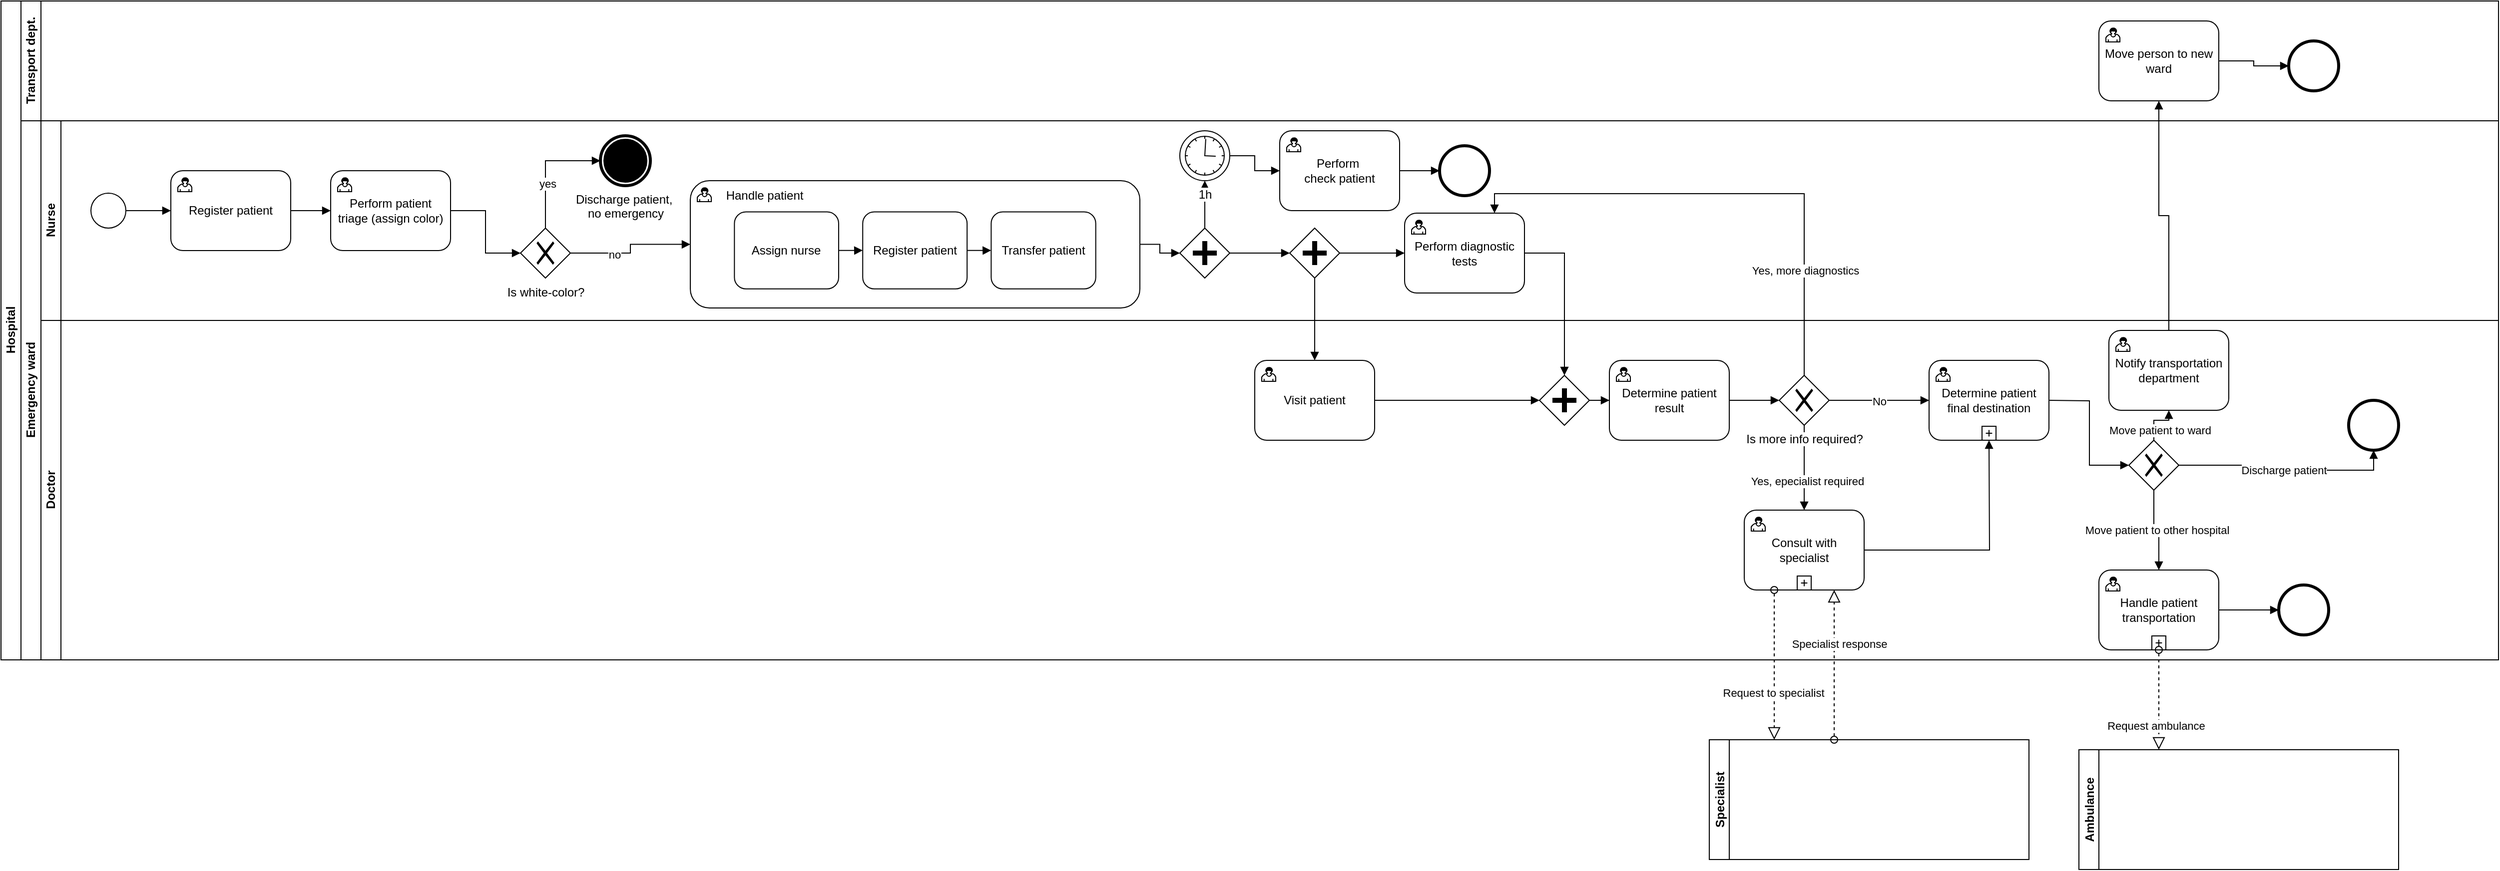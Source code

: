 <mxfile version="13.9.1" type="github">
  <diagram name="Page-1" id="2a216829-ef6e-dabb-86c1-c78162f3ba2b">
    <mxGraphModel dx="2596" dy="1518" grid="1" gridSize="10" guides="1" tooltips="1" connect="1" arrows="1" fold="1" page="1" pageScale="1" pageWidth="850" pageHeight="1100" background="#ffffff" math="0" shadow="0">
      <root>
        <mxCell id="0" />
        <mxCell id="1" parent="0" />
        <mxCell id="_RQwKKAXz66SFlrscg8q-1" value="Hospital" style="swimlane;html=1;childLayout=stackLayout;resizeParent=1;resizeParentMax=0;horizontal=0;startSize=20;horizontalStack=0;" vertex="1" parent="1">
          <mxGeometry x="140" y="510" width="2500" height="660" as="geometry" />
        </mxCell>
        <mxCell id="_RQwKKAXz66SFlrscg8q-3" value="Transport dept." style="swimlane;html=1;startSize=20;horizontal=0;" vertex="1" parent="_RQwKKAXz66SFlrscg8q-1">
          <mxGeometry x="20" width="2480" height="120" as="geometry" />
        </mxCell>
        <mxCell id="_RQwKKAXz66SFlrscg8q-121" style="edgeStyle=orthogonalEdgeStyle;rounded=0;orthogonalLoop=1;jettySize=auto;html=1;entryX=0;entryY=0.5;entryDx=0;entryDy=0;endArrow=block;endFill=1;" edge="1" parent="_RQwKKAXz66SFlrscg8q-3" source="_RQwKKAXz66SFlrscg8q-117" target="_RQwKKAXz66SFlrscg8q-120">
          <mxGeometry relative="1" as="geometry" />
        </mxCell>
        <mxCell id="_RQwKKAXz66SFlrscg8q-117" value="Move person to new ward" style="html=1;whiteSpace=wrap;rounded=1;dropTarget=0;" vertex="1" parent="_RQwKKAXz66SFlrscg8q-3">
          <mxGeometry x="2080" y="20" width="120" height="80" as="geometry" />
        </mxCell>
        <mxCell id="_RQwKKAXz66SFlrscg8q-118" value="" style="html=1;shape=mxgraph.bpmn.user_task;outlineConnect=0;" vertex="1" parent="_RQwKKAXz66SFlrscg8q-117">
          <mxGeometry width="14" height="14" relative="1" as="geometry">
            <mxPoint x="7" y="7" as="offset" />
          </mxGeometry>
        </mxCell>
        <mxCell id="_RQwKKAXz66SFlrscg8q-120" value="" style="shape=mxgraph.bpmn.shape;html=1;verticalLabelPosition=bottom;labelBackgroundColor=#ffffff;verticalAlign=top;align=center;perimeter=ellipsePerimeter;outlineConnect=0;outline=end;symbol=general;" vertex="1" parent="_RQwKKAXz66SFlrscg8q-3">
          <mxGeometry x="2270" y="40" width="50" height="50" as="geometry" />
        </mxCell>
        <mxCell id="_RQwKKAXz66SFlrscg8q-4" value="Emergency ward" style="swimlane;html=1;startSize=20;horizontal=0;" vertex="1" parent="_RQwKKAXz66SFlrscg8q-1">
          <mxGeometry x="20" y="120" width="2480" height="540" as="geometry" />
        </mxCell>
        <mxCell id="_RQwKKAXz66SFlrscg8q-2" value="Doctor" style="swimlane;html=1;startSize=20;horizontal=0;" vertex="1" parent="_RQwKKAXz66SFlrscg8q-4">
          <mxGeometry x="20" y="200" width="2460" height="340" as="geometry" />
        </mxCell>
        <mxCell id="_RQwKKAXz66SFlrscg8q-52" value="Visit patient" style="html=1;whiteSpace=wrap;rounded=1;dropTarget=0;" vertex="1" parent="_RQwKKAXz66SFlrscg8q-2">
          <mxGeometry x="1215" y="40" width="120" height="80" as="geometry" />
        </mxCell>
        <mxCell id="_RQwKKAXz66SFlrscg8q-53" value="" style="html=1;shape=mxgraph.bpmn.user_task;outlineConnect=0;" vertex="1" parent="_RQwKKAXz66SFlrscg8q-52">
          <mxGeometry width="14" height="14" relative="1" as="geometry">
            <mxPoint x="7" y="7" as="offset" />
          </mxGeometry>
        </mxCell>
        <mxCell id="_RQwKKAXz66SFlrscg8q-64" style="edgeStyle=orthogonalEdgeStyle;rounded=0;orthogonalLoop=1;jettySize=auto;html=1;entryX=0;entryY=0.5;entryDx=0;entryDy=0;endArrow=block;endFill=1;" edge="1" parent="_RQwKKAXz66SFlrscg8q-2" source="_RQwKKAXz66SFlrscg8q-59" target="_RQwKKAXz66SFlrscg8q-62">
          <mxGeometry relative="1" as="geometry" />
        </mxCell>
        <mxCell id="_RQwKKAXz66SFlrscg8q-59" value="" style="shape=mxgraph.bpmn.shape;html=1;verticalLabelPosition=bottom;labelBackgroundColor=#ffffff;verticalAlign=top;align=center;perimeter=rhombusPerimeter;background=gateway;outlineConnect=0;outline=none;symbol=parallelGw;" vertex="1" parent="_RQwKKAXz66SFlrscg8q-2">
          <mxGeometry x="1500" y="55" width="50" height="50" as="geometry" />
        </mxCell>
        <mxCell id="_RQwKKAXz66SFlrscg8q-61" style="edgeStyle=orthogonalEdgeStyle;rounded=0;orthogonalLoop=1;jettySize=auto;html=1;entryX=0;entryY=0.5;entryDx=0;entryDy=0;endArrow=block;endFill=1;" edge="1" parent="_RQwKKAXz66SFlrscg8q-2" source="_RQwKKAXz66SFlrscg8q-52" target="_RQwKKAXz66SFlrscg8q-59">
          <mxGeometry relative="1" as="geometry" />
        </mxCell>
        <mxCell id="_RQwKKAXz66SFlrscg8q-66" style="edgeStyle=orthogonalEdgeStyle;rounded=0;orthogonalLoop=1;jettySize=auto;html=1;entryX=0;entryY=0.5;entryDx=0;entryDy=0;endArrow=block;endFill=1;" edge="1" parent="_RQwKKAXz66SFlrscg8q-2" source="_RQwKKAXz66SFlrscg8q-62" target="_RQwKKAXz66SFlrscg8q-65">
          <mxGeometry relative="1" as="geometry" />
        </mxCell>
        <mxCell id="_RQwKKAXz66SFlrscg8q-62" value="Determine patient&lt;br&gt;result" style="html=1;whiteSpace=wrap;rounded=1;dropTarget=0;" vertex="1" parent="_RQwKKAXz66SFlrscg8q-2">
          <mxGeometry x="1570" y="40" width="120" height="80" as="geometry" />
        </mxCell>
        <mxCell id="_RQwKKAXz66SFlrscg8q-63" value="" style="html=1;shape=mxgraph.bpmn.user_task;outlineConnect=0;" vertex="1" parent="_RQwKKAXz66SFlrscg8q-62">
          <mxGeometry width="14" height="14" relative="1" as="geometry">
            <mxPoint x="7" y="7" as="offset" />
          </mxGeometry>
        </mxCell>
        <mxCell id="_RQwKKAXz66SFlrscg8q-72" style="edgeStyle=orthogonalEdgeStyle;rounded=0;orthogonalLoop=1;jettySize=auto;html=1;entryX=0.5;entryY=0;entryDx=0;entryDy=0;endArrow=block;endFill=1;" edge="1" parent="_RQwKKAXz66SFlrscg8q-2" source="_RQwKKAXz66SFlrscg8q-65" target="_RQwKKAXz66SFlrscg8q-69">
          <mxGeometry relative="1" as="geometry" />
        </mxCell>
        <mxCell id="_RQwKKAXz66SFlrscg8q-79" value="Yes, epecialist required" style="edgeLabel;html=1;align=center;verticalAlign=middle;resizable=0;points=[];" vertex="1" connectable="0" parent="_RQwKKAXz66SFlrscg8q-72">
          <mxGeometry x="0.294" y="3" relative="1" as="geometry">
            <mxPoint y="1" as="offset" />
          </mxGeometry>
        </mxCell>
        <mxCell id="_RQwKKAXz66SFlrscg8q-83" value="No" style="edgeStyle=orthogonalEdgeStyle;rounded=0;orthogonalLoop=1;jettySize=auto;html=1;entryX=0;entryY=0.5;entryDx=0;entryDy=0;endArrow=block;endFill=1;" edge="1" parent="_RQwKKAXz66SFlrscg8q-2" source="_RQwKKAXz66SFlrscg8q-65">
          <mxGeometry relative="1" as="geometry">
            <mxPoint x="1890" y="80" as="targetPoint" />
          </mxGeometry>
        </mxCell>
        <mxCell id="_RQwKKAXz66SFlrscg8q-65" value="Is more info required?" style="shape=mxgraph.bpmn.shape;html=1;verticalLabelPosition=bottom;labelBackgroundColor=#ffffff;verticalAlign=top;align=center;perimeter=rhombusPerimeter;background=gateway;outlineConnect=0;outline=none;symbol=exclusiveGw;" vertex="1" parent="_RQwKKAXz66SFlrscg8q-2">
          <mxGeometry x="1740" y="55" width="50" height="50" as="geometry" />
        </mxCell>
        <mxCell id="_RQwKKAXz66SFlrscg8q-89" style="edgeStyle=orthogonalEdgeStyle;rounded=0;orthogonalLoop=1;jettySize=auto;html=1;entryX=0.5;entryY=1;entryDx=0;entryDy=0;endArrow=block;endFill=1;" edge="1" parent="_RQwKKAXz66SFlrscg8q-2" source="_RQwKKAXz66SFlrscg8q-69">
          <mxGeometry relative="1" as="geometry">
            <mxPoint x="1950" y="120" as="targetPoint" />
          </mxGeometry>
        </mxCell>
        <mxCell id="_RQwKKAXz66SFlrscg8q-69" value="Consult with specialist" style="html=1;whiteSpace=wrap;rounded=1;dropTarget=0;" vertex="1" parent="_RQwKKAXz66SFlrscg8q-2">
          <mxGeometry x="1705" y="190" width="120" height="80" as="geometry" />
        </mxCell>
        <mxCell id="_RQwKKAXz66SFlrscg8q-70" value="" style="html=1;shape=mxgraph.bpmn.user_task;outlineConnect=0;" vertex="1" parent="_RQwKKAXz66SFlrscg8q-69">
          <mxGeometry width="14" height="14" relative="1" as="geometry">
            <mxPoint x="7" y="7" as="offset" />
          </mxGeometry>
        </mxCell>
        <mxCell id="_RQwKKAXz66SFlrscg8q-71" value="" style="html=1;shape=plus;outlineConnect=0;" vertex="1" parent="_RQwKKAXz66SFlrscg8q-69">
          <mxGeometry x="0.5" y="1" width="14" height="14" relative="1" as="geometry">
            <mxPoint x="-7" y="-14" as="offset" />
          </mxGeometry>
        </mxCell>
        <mxCell id="_RQwKKAXz66SFlrscg8q-91" style="edgeStyle=orthogonalEdgeStyle;rounded=0;orthogonalLoop=1;jettySize=auto;html=1;endArrow=block;endFill=1;entryX=0;entryY=0.5;entryDx=0;entryDy=0;" edge="1" parent="_RQwKKAXz66SFlrscg8q-2" target="_RQwKKAXz66SFlrscg8q-98">
          <mxGeometry relative="1" as="geometry">
            <mxPoint x="2010" y="80" as="sourcePoint" />
            <mxPoint x="2060" y="80" as="targetPoint" />
          </mxGeometry>
        </mxCell>
        <mxCell id="_RQwKKAXz66SFlrscg8q-95" value="Determine patient final destination" style="html=1;whiteSpace=wrap;rounded=1;dropTarget=0;" vertex="1" parent="_RQwKKAXz66SFlrscg8q-2">
          <mxGeometry x="1890" y="40" width="120" height="80" as="geometry" />
        </mxCell>
        <mxCell id="_RQwKKAXz66SFlrscg8q-96" value="" style="html=1;shape=mxgraph.bpmn.user_task;outlineConnect=0;" vertex="1" parent="_RQwKKAXz66SFlrscg8q-95">
          <mxGeometry width="14" height="14" relative="1" as="geometry">
            <mxPoint x="7" y="7" as="offset" />
          </mxGeometry>
        </mxCell>
        <mxCell id="_RQwKKAXz66SFlrscg8q-97" value="" style="html=1;shape=plus;outlineConnect=0;" vertex="1" parent="_RQwKKAXz66SFlrscg8q-95">
          <mxGeometry x="0.5" y="1" width="14" height="14" relative="1" as="geometry">
            <mxPoint x="-7" y="-14" as="offset" />
          </mxGeometry>
        </mxCell>
        <mxCell id="_RQwKKAXz66SFlrscg8q-115" style="edgeStyle=orthogonalEdgeStyle;rounded=0;orthogonalLoop=1;jettySize=auto;html=1;entryX=0.5;entryY=1;entryDx=0;entryDy=0;endArrow=block;endFill=1;" edge="1" parent="_RQwKKAXz66SFlrscg8q-2" source="_RQwKKAXz66SFlrscg8q-98" target="_RQwKKAXz66SFlrscg8q-113">
          <mxGeometry relative="1" as="geometry" />
        </mxCell>
        <mxCell id="_RQwKKAXz66SFlrscg8q-116" value="Move patient to ward" style="edgeLabel;html=1;align=center;verticalAlign=middle;resizable=0;points=[];" vertex="1" connectable="0" parent="_RQwKKAXz66SFlrscg8q-115">
          <mxGeometry x="0.111" y="-10" relative="1" as="geometry">
            <mxPoint x="1" as="offset" />
          </mxGeometry>
        </mxCell>
        <mxCell id="_RQwKKAXz66SFlrscg8q-98" value="" style="shape=mxgraph.bpmn.shape;html=1;verticalLabelPosition=bottom;labelBackgroundColor=#ffffff;verticalAlign=top;align=center;perimeter=rhombusPerimeter;background=gateway;outlineConnect=0;outline=none;symbol=exclusiveGw;" vertex="1" parent="_RQwKKAXz66SFlrscg8q-2">
          <mxGeometry x="2090" y="120" width="50" height="50" as="geometry" />
        </mxCell>
        <mxCell id="_RQwKKAXz66SFlrscg8q-104" value="Handle patient transportation" style="html=1;whiteSpace=wrap;rounded=1;dropTarget=0;" vertex="1" parent="_RQwKKAXz66SFlrscg8q-2">
          <mxGeometry x="2060" y="250" width="120" height="80" as="geometry" />
        </mxCell>
        <mxCell id="_RQwKKAXz66SFlrscg8q-105" value="" style="html=1;shape=mxgraph.bpmn.user_task;outlineConnect=0;" vertex="1" parent="_RQwKKAXz66SFlrscg8q-104">
          <mxGeometry width="14" height="14" relative="1" as="geometry">
            <mxPoint x="7" y="7" as="offset" />
          </mxGeometry>
        </mxCell>
        <mxCell id="_RQwKKAXz66SFlrscg8q-106" value="" style="html=1;shape=plus;outlineConnect=0;" vertex="1" parent="_RQwKKAXz66SFlrscg8q-104">
          <mxGeometry x="0.5" y="1" width="14" height="14" relative="1" as="geometry">
            <mxPoint x="-7" y="-14" as="offset" />
          </mxGeometry>
        </mxCell>
        <mxCell id="_RQwKKAXz66SFlrscg8q-100" value="Move patient to other hospital" style="edgeStyle=orthogonalEdgeStyle;rounded=0;orthogonalLoop=1;jettySize=auto;html=1;endArrow=block;endFill=1;entryX=0.5;entryY=0;entryDx=0;entryDy=0;" edge="1" parent="_RQwKKAXz66SFlrscg8q-2" source="_RQwKKAXz66SFlrscg8q-98" target="_RQwKKAXz66SFlrscg8q-104">
          <mxGeometry relative="1" as="geometry">
            <mxPoint x="2090" y="180" as="targetPoint" />
          </mxGeometry>
        </mxCell>
        <mxCell id="_RQwKKAXz66SFlrscg8q-109" value="" style="shape=mxgraph.bpmn.shape;html=1;verticalLabelPosition=bottom;labelBackgroundColor=#ffffff;verticalAlign=top;align=center;perimeter=ellipsePerimeter;outlineConnect=0;outline=end;symbol=general;" vertex="1" parent="_RQwKKAXz66SFlrscg8q-2">
          <mxGeometry x="2240" y="265" width="50" height="50" as="geometry" />
        </mxCell>
        <mxCell id="_RQwKKAXz66SFlrscg8q-107" style="edgeStyle=orthogonalEdgeStyle;rounded=0;orthogonalLoop=1;jettySize=auto;html=1;endArrow=block;endFill=1;" edge="1" parent="_RQwKKAXz66SFlrscg8q-2" source="_RQwKKAXz66SFlrscg8q-104" target="_RQwKKAXz66SFlrscg8q-109">
          <mxGeometry relative="1" as="geometry">
            <mxPoint x="2230" y="260" as="targetPoint" />
          </mxGeometry>
        </mxCell>
        <mxCell id="_RQwKKAXz66SFlrscg8q-112" value="" style="shape=mxgraph.bpmn.shape;html=1;verticalLabelPosition=bottom;labelBackgroundColor=#ffffff;verticalAlign=top;align=center;perimeter=ellipsePerimeter;outlineConnect=0;outline=end;symbol=general;" vertex="1" parent="_RQwKKAXz66SFlrscg8q-2">
          <mxGeometry x="2310" y="80" width="50" height="50" as="geometry" />
        </mxCell>
        <mxCell id="_RQwKKAXz66SFlrscg8q-99" value="Discharge patient" style="edgeStyle=orthogonalEdgeStyle;rounded=0;orthogonalLoop=1;jettySize=auto;html=1;endArrow=block;endFill=1;entryX=0.5;entryY=1;entryDx=0;entryDy=0;" edge="1" parent="_RQwKKAXz66SFlrscg8q-2" source="_RQwKKAXz66SFlrscg8q-98" target="_RQwKKAXz66SFlrscg8q-112">
          <mxGeometry relative="1" as="geometry">
            <mxPoint x="2240" y="80" as="targetPoint" />
          </mxGeometry>
        </mxCell>
        <mxCell id="_RQwKKAXz66SFlrscg8q-113" value="Notify transportation&lt;br&gt;department" style="html=1;whiteSpace=wrap;rounded=1;dropTarget=0;" vertex="1" parent="_RQwKKAXz66SFlrscg8q-2">
          <mxGeometry x="2070" y="10" width="120" height="80" as="geometry" />
        </mxCell>
        <mxCell id="_RQwKKAXz66SFlrscg8q-114" value="" style="html=1;shape=mxgraph.bpmn.user_task;outlineConnect=0;" vertex="1" parent="_RQwKKAXz66SFlrscg8q-113">
          <mxGeometry width="14" height="14" relative="1" as="geometry">
            <mxPoint x="7" y="7" as="offset" />
          </mxGeometry>
        </mxCell>
        <mxCell id="_RQwKKAXz66SFlrscg8q-5" value="Nurse" style="swimlane;html=1;startSize=20;horizontal=0;" vertex="1" parent="_RQwKKAXz66SFlrscg8q-4">
          <mxGeometry x="20" width="2460" height="200" as="geometry" />
        </mxCell>
        <mxCell id="_RQwKKAXz66SFlrscg8q-12" style="edgeStyle=orthogonalEdgeStyle;rounded=0;orthogonalLoop=1;jettySize=auto;html=1;entryX=0;entryY=0.5;entryDx=0;entryDy=0;endArrow=block;endFill=1;" edge="1" parent="_RQwKKAXz66SFlrscg8q-5" source="_RQwKKAXz66SFlrscg8q-8" target="_RQwKKAXz66SFlrscg8q-9">
          <mxGeometry relative="1" as="geometry" />
        </mxCell>
        <mxCell id="_RQwKKAXz66SFlrscg8q-8" value="" style="shape=mxgraph.bpmn.shape;html=1;verticalLabelPosition=bottom;labelBackgroundColor=#ffffff;verticalAlign=top;align=center;perimeter=ellipsePerimeter;outlineConnect=0;outline=standard;symbol=general;" vertex="1" parent="_RQwKKAXz66SFlrscg8q-5">
          <mxGeometry x="50" y="72.5" width="35" height="35" as="geometry" />
        </mxCell>
        <mxCell id="_RQwKKAXz66SFlrscg8q-15" style="edgeStyle=orthogonalEdgeStyle;rounded=0;orthogonalLoop=1;jettySize=auto;html=1;entryX=0;entryY=0.5;entryDx=0;entryDy=0;endArrow=block;endFill=1;" edge="1" parent="_RQwKKAXz66SFlrscg8q-5" source="_RQwKKAXz66SFlrscg8q-9" target="_RQwKKAXz66SFlrscg8q-13">
          <mxGeometry relative="1" as="geometry" />
        </mxCell>
        <mxCell id="_RQwKKAXz66SFlrscg8q-9" value="Register patient" style="html=1;whiteSpace=wrap;rounded=1;dropTarget=0;" vertex="1" parent="_RQwKKAXz66SFlrscg8q-5">
          <mxGeometry x="130" y="50" width="120" height="80" as="geometry" />
        </mxCell>
        <mxCell id="_RQwKKAXz66SFlrscg8q-10" value="" style="html=1;shape=mxgraph.bpmn.user_task;outlineConnect=0;" vertex="1" parent="_RQwKKAXz66SFlrscg8q-9">
          <mxGeometry width="14" height="14" relative="1" as="geometry">
            <mxPoint x="7" y="7" as="offset" />
          </mxGeometry>
        </mxCell>
        <mxCell id="_RQwKKAXz66SFlrscg8q-13" value="Perform patient &lt;br&gt;triage (assign color)" style="html=1;whiteSpace=wrap;rounded=1;dropTarget=0;" vertex="1" parent="_RQwKKAXz66SFlrscg8q-5">
          <mxGeometry x="290" y="50" width="120" height="80" as="geometry" />
        </mxCell>
        <mxCell id="_RQwKKAXz66SFlrscg8q-14" value="" style="html=1;shape=mxgraph.bpmn.user_task;outlineConnect=0;" vertex="1" parent="_RQwKKAXz66SFlrscg8q-13">
          <mxGeometry width="14" height="14" relative="1" as="geometry">
            <mxPoint x="7" y="7" as="offset" />
          </mxGeometry>
        </mxCell>
        <mxCell id="_RQwKKAXz66SFlrscg8q-23" style="edgeStyle=orthogonalEdgeStyle;rounded=0;orthogonalLoop=1;jettySize=auto;html=1;entryX=0;entryY=0.5;entryDx=0;entryDy=0;endArrow=block;endFill=1;" edge="1" parent="_RQwKKAXz66SFlrscg8q-5" source="_RQwKKAXz66SFlrscg8q-17" target="_RQwKKAXz66SFlrscg8q-21">
          <mxGeometry relative="1" as="geometry" />
        </mxCell>
        <mxCell id="_RQwKKAXz66SFlrscg8q-25" value="no" style="edgeLabel;html=1;align=center;verticalAlign=middle;resizable=0;points=[];" vertex="1" connectable="0" parent="_RQwKKAXz66SFlrscg8q-23">
          <mxGeometry x="-0.32" y="-1" relative="1" as="geometry">
            <mxPoint as="offset" />
          </mxGeometry>
        </mxCell>
        <mxCell id="_RQwKKAXz66SFlrscg8q-17" value="Is white-color?" style="shape=mxgraph.bpmn.shape;html=1;verticalLabelPosition=bottom;labelBackgroundColor=#ffffff;verticalAlign=top;align=center;perimeter=rhombusPerimeter;background=gateway;outlineConnect=0;outline=none;symbol=exclusiveGw;" vertex="1" parent="_RQwKKAXz66SFlrscg8q-5">
          <mxGeometry x="480" y="107.5" width="50" height="50" as="geometry" />
        </mxCell>
        <mxCell id="_RQwKKAXz66SFlrscg8q-16" style="edgeStyle=orthogonalEdgeStyle;rounded=0;orthogonalLoop=1;jettySize=auto;html=1;endArrow=block;endFill=1;entryX=0;entryY=0.5;entryDx=0;entryDy=0;" edge="1" parent="_RQwKKAXz66SFlrscg8q-5" source="_RQwKKAXz66SFlrscg8q-13" target="_RQwKKAXz66SFlrscg8q-17">
          <mxGeometry relative="1" as="geometry">
            <mxPoint x="480" y="90" as="targetPoint" />
          </mxGeometry>
        </mxCell>
        <mxCell id="_RQwKKAXz66SFlrscg8q-19" value="Discharge patient,&amp;nbsp;&lt;br&gt;no emergency" style="shape=mxgraph.bpmn.shape;html=1;verticalLabelPosition=bottom;labelBackgroundColor=#ffffff;verticalAlign=top;align=center;perimeter=ellipsePerimeter;outlineConnect=0;outline=end;symbol=terminate;" vertex="1" parent="_RQwKKAXz66SFlrscg8q-5">
          <mxGeometry x="560" y="15" width="50" height="50" as="geometry" />
        </mxCell>
        <mxCell id="_RQwKKAXz66SFlrscg8q-18" style="edgeStyle=orthogonalEdgeStyle;rounded=0;orthogonalLoop=1;jettySize=auto;html=1;endArrow=block;endFill=1;exitX=0.5;exitY=0;exitDx=0;exitDy=0;entryX=0;entryY=0.5;entryDx=0;entryDy=0;" edge="1" parent="_RQwKKAXz66SFlrscg8q-5" source="_RQwKKAXz66SFlrscg8q-17" target="_RQwKKAXz66SFlrscg8q-19">
          <mxGeometry relative="1" as="geometry">
            <mxPoint x="620" y="30" as="targetPoint" />
            <Array as="points">
              <mxPoint x="505" y="40" />
            </Array>
          </mxGeometry>
        </mxCell>
        <mxCell id="_RQwKKAXz66SFlrscg8q-24" value="yes" style="edgeLabel;html=1;align=center;verticalAlign=middle;resizable=0;points=[];" vertex="1" connectable="0" parent="_RQwKKAXz66SFlrscg8q-18">
          <mxGeometry x="-0.276" y="-2" relative="1" as="geometry">
            <mxPoint as="offset" />
          </mxGeometry>
        </mxCell>
        <mxCell id="_RQwKKAXz66SFlrscg8q-21" value="" style="shape=ext;rounded=1;html=1;whiteSpace=wrap;fontFamily=Helvetica;fontSize=12;fontColor=#000000;align=center;strokeColor=#000000;fillColor=#ffffff;" vertex="1" parent="_RQwKKAXz66SFlrscg8q-5">
          <mxGeometry x="650" y="60" width="450" height="127.5" as="geometry" />
        </mxCell>
        <mxCell id="_RQwKKAXz66SFlrscg8q-22" value="" style="html=1;shape=mxgraph.bpmn.user_task;outlineConnect=0;" vertex="1" parent="_RQwKKAXz66SFlrscg8q-21">
          <mxGeometry width="14" height="14" relative="1" as="geometry">
            <mxPoint x="7" y="7" as="offset" />
          </mxGeometry>
        </mxCell>
        <mxCell id="_RQwKKAXz66SFlrscg8q-35" style="edgeStyle=orthogonalEdgeStyle;rounded=0;orthogonalLoop=1;jettySize=auto;html=1;entryX=0;entryY=0.5;entryDx=0;entryDy=0;endArrow=block;endFill=1;" edge="1" parent="_RQwKKAXz66SFlrscg8q-21" source="_RQwKKAXz66SFlrscg8q-32" target="_RQwKKAXz66SFlrscg8q-33">
          <mxGeometry relative="1" as="geometry" />
        </mxCell>
        <mxCell id="_RQwKKAXz66SFlrscg8q-32" value="Assign nurse" style="shape=ext;rounded=1;html=1;whiteSpace=wrap;" vertex="1" parent="_RQwKKAXz66SFlrscg8q-21">
          <mxGeometry x="44.153" y="31.25" width="104.336" height="77.15" as="geometry" />
        </mxCell>
        <mxCell id="_RQwKKAXz66SFlrscg8q-36" style="edgeStyle=orthogonalEdgeStyle;rounded=0;orthogonalLoop=1;jettySize=auto;html=1;entryX=0;entryY=0.5;entryDx=0;entryDy=0;endArrow=block;endFill=1;" edge="1" parent="_RQwKKAXz66SFlrscg8q-21" source="_RQwKKAXz66SFlrscg8q-33" target="_RQwKKAXz66SFlrscg8q-34">
          <mxGeometry relative="1" as="geometry" />
        </mxCell>
        <mxCell id="_RQwKKAXz66SFlrscg8q-33" value="Register patient" style="shape=ext;rounded=1;html=1;whiteSpace=wrap;" vertex="1" parent="_RQwKKAXz66SFlrscg8q-21">
          <mxGeometry x="172.596" y="31.25" width="104.464" height="77.15" as="geometry" />
        </mxCell>
        <mxCell id="_RQwKKAXz66SFlrscg8q-34" value="Transfer patient" style="shape=ext;rounded=1;html=1;whiteSpace=wrap;" vertex="1" parent="_RQwKKAXz66SFlrscg8q-21">
          <mxGeometry x="301.167" y="31.25" width="104.681" height="77.15" as="geometry" />
        </mxCell>
        <mxCell id="_RQwKKAXz66SFlrscg8q-37" value="Handle patient" style="text;html=1;resizable=0;autosize=1;align=center;verticalAlign=middle;points=[];fillColor=none;strokeColor=none;rounded=0;" vertex="1" parent="_RQwKKAXz66SFlrscg8q-21">
          <mxGeometry x="29.348" y="5.17" width="90" height="20" as="geometry" />
        </mxCell>
        <mxCell id="_RQwKKAXz66SFlrscg8q-45" style="edgeStyle=orthogonalEdgeStyle;rounded=0;orthogonalLoop=1;jettySize=auto;html=1;endArrow=block;endFill=1;" edge="1" parent="_RQwKKAXz66SFlrscg8q-5" source="_RQwKKAXz66SFlrscg8q-39" target="_RQwKKAXz66SFlrscg8q-44">
          <mxGeometry relative="1" as="geometry" />
        </mxCell>
        <mxCell id="_RQwKKAXz66SFlrscg8q-39" value="" style="shape=mxgraph.bpmn.shape;html=1;verticalLabelPosition=bottom;labelBackgroundColor=#ffffff;verticalAlign=top;align=center;perimeter=rhombusPerimeter;background=gateway;outlineConnect=0;outline=none;symbol=parallelGw;" vertex="1" parent="_RQwKKAXz66SFlrscg8q-5">
          <mxGeometry x="1140" y="107.5" width="50" height="50" as="geometry" />
        </mxCell>
        <mxCell id="_RQwKKAXz66SFlrscg8q-38" style="edgeStyle=orthogonalEdgeStyle;rounded=0;orthogonalLoop=1;jettySize=auto;html=1;endArrow=block;endFill=1;entryX=0;entryY=0.5;entryDx=0;entryDy=0;" edge="1" parent="_RQwKKAXz66SFlrscg8q-5" source="_RQwKKAXz66SFlrscg8q-21" target="_RQwKKAXz66SFlrscg8q-39">
          <mxGeometry relative="1" as="geometry">
            <mxPoint x="1150" y="132.5" as="targetPoint" />
            <Array as="points" />
          </mxGeometry>
        </mxCell>
        <mxCell id="_RQwKKAXz66SFlrscg8q-42" value="Perform&amp;nbsp;&lt;br&gt;check patient" style="html=1;whiteSpace=wrap;rounded=1;dropTarget=0;" vertex="1" parent="_RQwKKAXz66SFlrscg8q-5">
          <mxGeometry x="1240" y="10" width="120" height="80" as="geometry" />
        </mxCell>
        <mxCell id="_RQwKKAXz66SFlrscg8q-43" value="" style="html=1;shape=mxgraph.bpmn.user_task;outlineConnect=0;" vertex="1" parent="_RQwKKAXz66SFlrscg8q-42">
          <mxGeometry width="14" height="14" relative="1" as="geometry">
            <mxPoint x="7" y="7" as="offset" />
          </mxGeometry>
        </mxCell>
        <mxCell id="_RQwKKAXz66SFlrscg8q-46" style="edgeStyle=orthogonalEdgeStyle;rounded=0;orthogonalLoop=1;jettySize=auto;html=1;entryX=0;entryY=0.5;entryDx=0;entryDy=0;endArrow=block;endFill=1;" edge="1" parent="_RQwKKAXz66SFlrscg8q-5" source="_RQwKKAXz66SFlrscg8q-44" target="_RQwKKAXz66SFlrscg8q-42">
          <mxGeometry relative="1" as="geometry" />
        </mxCell>
        <mxCell id="_RQwKKAXz66SFlrscg8q-44" value="1h" style="shape=mxgraph.bpmn.shape;html=1;verticalLabelPosition=bottom;labelBackgroundColor=#ffffff;verticalAlign=top;align=center;perimeter=ellipsePerimeter;outlineConnect=0;outline=standard;symbol=timer;" vertex="1" parent="_RQwKKAXz66SFlrscg8q-5">
          <mxGeometry x="1140" y="10" width="50" height="50" as="geometry" />
        </mxCell>
        <mxCell id="_RQwKKAXz66SFlrscg8q-48" value="" style="shape=mxgraph.bpmn.shape;html=1;verticalLabelPosition=bottom;labelBackgroundColor=#ffffff;verticalAlign=top;align=center;perimeter=ellipsePerimeter;outlineConnect=0;outline=end;symbol=general;" vertex="1" parent="_RQwKKAXz66SFlrscg8q-5">
          <mxGeometry x="1400" y="25" width="50" height="50" as="geometry" />
        </mxCell>
        <mxCell id="_RQwKKAXz66SFlrscg8q-47" style="edgeStyle=orthogonalEdgeStyle;rounded=0;orthogonalLoop=1;jettySize=auto;html=1;endArrow=block;endFill=1;entryX=0;entryY=0.5;entryDx=0;entryDy=0;" edge="1" parent="_RQwKKAXz66SFlrscg8q-5" source="_RQwKKAXz66SFlrscg8q-42" target="_RQwKKAXz66SFlrscg8q-48">
          <mxGeometry relative="1" as="geometry">
            <mxPoint x="1400" y="50" as="targetPoint" />
          </mxGeometry>
        </mxCell>
        <mxCell id="_RQwKKAXz66SFlrscg8q-57" style="edgeStyle=orthogonalEdgeStyle;rounded=0;orthogonalLoop=1;jettySize=auto;html=1;entryX=0;entryY=0.5;entryDx=0;entryDy=0;endArrow=block;endFill=1;" edge="1" parent="_RQwKKAXz66SFlrscg8q-5" source="_RQwKKAXz66SFlrscg8q-50" target="_RQwKKAXz66SFlrscg8q-55">
          <mxGeometry relative="1" as="geometry" />
        </mxCell>
        <mxCell id="_RQwKKAXz66SFlrscg8q-50" value="" style="shape=mxgraph.bpmn.shape;html=1;verticalLabelPosition=bottom;labelBackgroundColor=#ffffff;verticalAlign=top;align=center;perimeter=rhombusPerimeter;background=gateway;outlineConnect=0;outline=none;symbol=parallelGw;" vertex="1" parent="_RQwKKAXz66SFlrscg8q-5">
          <mxGeometry x="1250" y="107.5" width="50" height="50" as="geometry" />
        </mxCell>
        <mxCell id="_RQwKKAXz66SFlrscg8q-49" style="edgeStyle=orthogonalEdgeStyle;rounded=0;orthogonalLoop=1;jettySize=auto;html=1;endArrow=block;endFill=1;entryX=0;entryY=0.5;entryDx=0;entryDy=0;" edge="1" parent="_RQwKKAXz66SFlrscg8q-5" source="_RQwKKAXz66SFlrscg8q-39" target="_RQwKKAXz66SFlrscg8q-50">
          <mxGeometry relative="1" as="geometry">
            <mxPoint x="1290" y="133" as="targetPoint" />
          </mxGeometry>
        </mxCell>
        <mxCell id="_RQwKKAXz66SFlrscg8q-55" value="Perform diagnostic&lt;br&gt;tests" style="html=1;whiteSpace=wrap;rounded=1;dropTarget=0;" vertex="1" parent="_RQwKKAXz66SFlrscg8q-5">
          <mxGeometry x="1365" y="92.5" width="120" height="80" as="geometry" />
        </mxCell>
        <mxCell id="_RQwKKAXz66SFlrscg8q-56" value="" style="html=1;shape=mxgraph.bpmn.user_task;outlineConnect=0;" vertex="1" parent="_RQwKKAXz66SFlrscg8q-55">
          <mxGeometry width="14" height="14" relative="1" as="geometry">
            <mxPoint x="7" y="7" as="offset" />
          </mxGeometry>
        </mxCell>
        <mxCell id="_RQwKKAXz66SFlrscg8q-54" style="edgeStyle=orthogonalEdgeStyle;rounded=0;orthogonalLoop=1;jettySize=auto;html=1;entryX=0.5;entryY=0;entryDx=0;entryDy=0;endArrow=block;endFill=1;" edge="1" parent="_RQwKKAXz66SFlrscg8q-4" source="_RQwKKAXz66SFlrscg8q-50" target="_RQwKKAXz66SFlrscg8q-52">
          <mxGeometry relative="1" as="geometry" />
        </mxCell>
        <mxCell id="_RQwKKAXz66SFlrscg8q-60" style="edgeStyle=orthogonalEdgeStyle;rounded=0;orthogonalLoop=1;jettySize=auto;html=1;entryX=0.5;entryY=0;entryDx=0;entryDy=0;endArrow=block;endFill=1;" edge="1" parent="_RQwKKAXz66SFlrscg8q-4" source="_RQwKKAXz66SFlrscg8q-55" target="_RQwKKAXz66SFlrscg8q-59">
          <mxGeometry relative="1" as="geometry" />
        </mxCell>
        <mxCell id="_RQwKKAXz66SFlrscg8q-78" style="edgeStyle=orthogonalEdgeStyle;rounded=0;orthogonalLoop=1;jettySize=auto;html=1;entryX=0.75;entryY=0;entryDx=0;entryDy=0;endArrow=block;endFill=1;exitX=0.5;exitY=0;exitDx=0;exitDy=0;" edge="1" parent="_RQwKKAXz66SFlrscg8q-4" source="_RQwKKAXz66SFlrscg8q-65" target="_RQwKKAXz66SFlrscg8q-55">
          <mxGeometry relative="1" as="geometry">
            <Array as="points">
              <mxPoint x="1785" y="73" />
              <mxPoint x="1475" y="73" />
            </Array>
          </mxGeometry>
        </mxCell>
        <mxCell id="_RQwKKAXz66SFlrscg8q-80" value="Yes, more diagnostics" style="edgeLabel;html=1;align=center;verticalAlign=middle;resizable=0;points=[];" vertex="1" connectable="0" parent="_RQwKKAXz66SFlrscg8q-78">
          <mxGeometry x="-0.583" y="-1" relative="1" as="geometry">
            <mxPoint y="1" as="offset" />
          </mxGeometry>
        </mxCell>
        <mxCell id="_RQwKKAXz66SFlrscg8q-119" style="edgeStyle=orthogonalEdgeStyle;rounded=0;orthogonalLoop=1;jettySize=auto;html=1;entryX=0.5;entryY=1;entryDx=0;entryDy=0;endArrow=block;endFill=1;" edge="1" parent="_RQwKKAXz66SFlrscg8q-1" source="_RQwKKAXz66SFlrscg8q-113" target="_RQwKKAXz66SFlrscg8q-117">
          <mxGeometry relative="1" as="geometry" />
        </mxCell>
        <mxCell id="_RQwKKAXz66SFlrscg8q-6" value="Ambulance" style="swimlane;startSize=20;horizontal=0;" vertex="1" parent="1">
          <mxGeometry x="2220" y="1260" width="320" height="120" as="geometry" />
        </mxCell>
        <mxCell id="_RQwKKAXz66SFlrscg8q-7" value="Specialist" style="swimlane;startSize=20;horizontal=0;" vertex="1" parent="1">
          <mxGeometry x="1850" y="1250" width="320" height="120" as="geometry" />
        </mxCell>
        <mxCell id="_RQwKKAXz66SFlrscg8q-84" value="" style="startArrow=oval;startFill=0;startSize=7;endArrow=block;endFill=0;endSize=10;dashed=1;html=1;exitX=0.25;exitY=1;exitDx=0;exitDy=0;" edge="1" parent="1" source="_RQwKKAXz66SFlrscg8q-69">
          <mxGeometry width="100" relative="1" as="geometry">
            <mxPoint x="1650" y="1310" as="sourcePoint" />
            <mxPoint x="1915" y="1250" as="targetPoint" />
          </mxGeometry>
        </mxCell>
        <mxCell id="_RQwKKAXz66SFlrscg8q-85" value="Request to specialist" style="edgeLabel;html=1;align=center;verticalAlign=middle;resizable=0;points=[];" vertex="1" connectable="0" parent="_RQwKKAXz66SFlrscg8q-84">
          <mxGeometry x="0.367" y="-1" relative="1" as="geometry">
            <mxPoint as="offset" />
          </mxGeometry>
        </mxCell>
        <mxCell id="_RQwKKAXz66SFlrscg8q-87" value="" style="startArrow=oval;startFill=0;startSize=7;endArrow=block;endFill=0;endSize=10;dashed=1;html=1;entryX=0.75;entryY=1;entryDx=0;entryDy=0;" edge="1" parent="1" target="_RQwKKAXz66SFlrscg8q-69">
          <mxGeometry width="100" relative="1" as="geometry">
            <mxPoint x="1975" y="1250" as="sourcePoint" />
            <mxPoint x="1560" y="1290" as="targetPoint" />
          </mxGeometry>
        </mxCell>
        <mxCell id="_RQwKKAXz66SFlrscg8q-88" value="Specialist response" style="edgeLabel;html=1;align=center;verticalAlign=middle;resizable=0;points=[];" vertex="1" connectable="0" parent="_RQwKKAXz66SFlrscg8q-87">
          <mxGeometry x="-0.6" y="-5" relative="1" as="geometry">
            <mxPoint y="-66" as="offset" />
          </mxGeometry>
        </mxCell>
        <mxCell id="_RQwKKAXz66SFlrscg8q-110" value="" style="startArrow=oval;startFill=0;startSize=7;endArrow=block;endFill=0;endSize=10;dashed=1;html=1;exitX=0.5;exitY=1;exitDx=0;exitDy=0;entryX=0.25;entryY=0;entryDx=0;entryDy=0;" edge="1" parent="1" source="_RQwKKAXz66SFlrscg8q-104" target="_RQwKKAXz66SFlrscg8q-6">
          <mxGeometry width="100" relative="1" as="geometry">
            <mxPoint x="1630" y="1290" as="sourcePoint" />
            <mxPoint x="1730" y="1290" as="targetPoint" />
          </mxGeometry>
        </mxCell>
        <mxCell id="_RQwKKAXz66SFlrscg8q-111" value="Request ambulance" style="edgeLabel;html=1;align=center;verticalAlign=middle;resizable=0;points=[];" vertex="1" connectable="0" parent="_RQwKKAXz66SFlrscg8q-110">
          <mxGeometry x="0.488" y="-3" relative="1" as="geometry">
            <mxPoint y="1" as="offset" />
          </mxGeometry>
        </mxCell>
      </root>
    </mxGraphModel>
  </diagram>
</mxfile>
